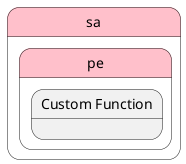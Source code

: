 @startuml
left to right direction


state "sa" as sa #pink {
state "pe" as sape #pink {
}
}


state sape #pink {
    state "Custom Function" as pefunction {
    }
}





@enduml
